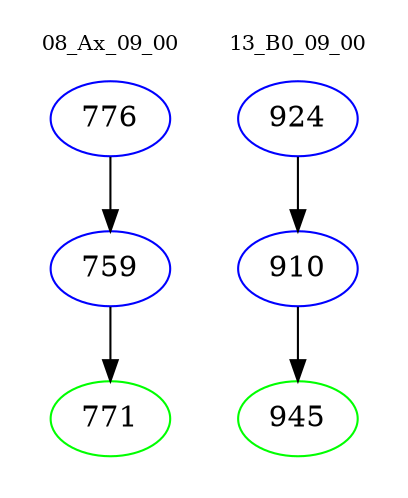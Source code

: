 digraph{
subgraph cluster_0 {
color = white
label = "08_Ax_09_00";
fontsize=10;
T0_776 [label="776", color="blue"]
T0_776 -> T0_759 [color="black"]
T0_759 [label="759", color="blue"]
T0_759 -> T0_771 [color="black"]
T0_771 [label="771", color="green"]
}
subgraph cluster_1 {
color = white
label = "13_B0_09_00";
fontsize=10;
T1_924 [label="924", color="blue"]
T1_924 -> T1_910 [color="black"]
T1_910 [label="910", color="blue"]
T1_910 -> T1_945 [color="black"]
T1_945 [label="945", color="green"]
}
}
